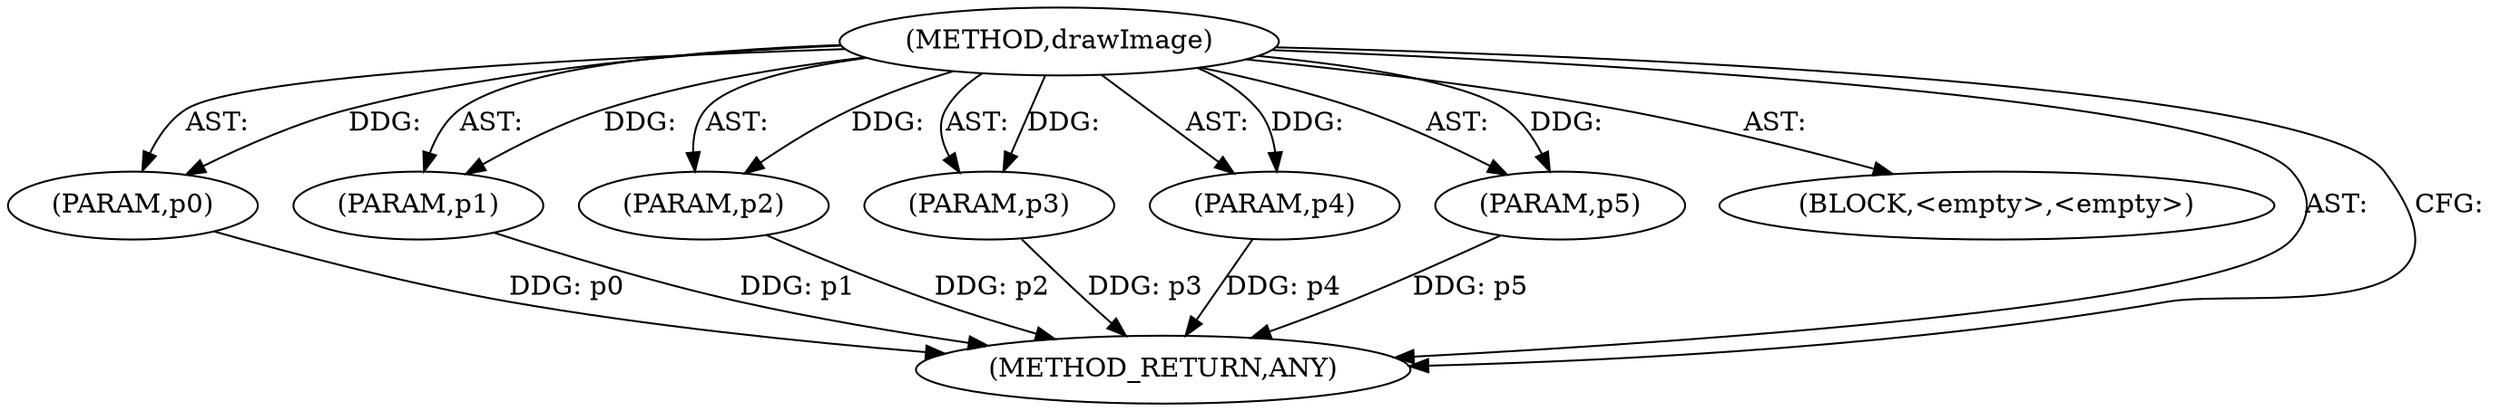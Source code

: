 digraph "drawImage" {  
"111669149728" [label = <(METHOD,drawImage)> ]
"115964117066" [label = <(PARAM,p0)> ]
"115964117067" [label = <(PARAM,p1)> ]
"115964117068" [label = <(PARAM,p2)> ]
"115964117069" [label = <(PARAM,p3)> ]
"115964117070" [label = <(PARAM,p4)> ]
"115964117071" [label = <(PARAM,p5)> ]
"25769803821" [label = <(BLOCK,&lt;empty&gt;,&lt;empty&gt;)> ]
"128849018912" [label = <(METHOD_RETURN,ANY)> ]
  "111669149728" -> "115964117066"  [ label = "AST: "] 
  "111669149728" -> "115964117067"  [ label = "AST: "] 
  "111669149728" -> "25769803821"  [ label = "AST: "] 
  "111669149728" -> "115964117068"  [ label = "AST: "] 
  "111669149728" -> "128849018912"  [ label = "AST: "] 
  "111669149728" -> "115964117069"  [ label = "AST: "] 
  "111669149728" -> "115964117070"  [ label = "AST: "] 
  "111669149728" -> "115964117071"  [ label = "AST: "] 
  "111669149728" -> "128849018912"  [ label = "CFG: "] 
  "115964117066" -> "128849018912"  [ label = "DDG: p0"] 
  "115964117067" -> "128849018912"  [ label = "DDG: p1"] 
  "115964117068" -> "128849018912"  [ label = "DDG: p2"] 
  "115964117069" -> "128849018912"  [ label = "DDG: p3"] 
  "115964117070" -> "128849018912"  [ label = "DDG: p4"] 
  "115964117071" -> "128849018912"  [ label = "DDG: p5"] 
  "111669149728" -> "115964117066"  [ label = "DDG: "] 
  "111669149728" -> "115964117067"  [ label = "DDG: "] 
  "111669149728" -> "115964117068"  [ label = "DDG: "] 
  "111669149728" -> "115964117069"  [ label = "DDG: "] 
  "111669149728" -> "115964117070"  [ label = "DDG: "] 
  "111669149728" -> "115964117071"  [ label = "DDG: "] 
}
